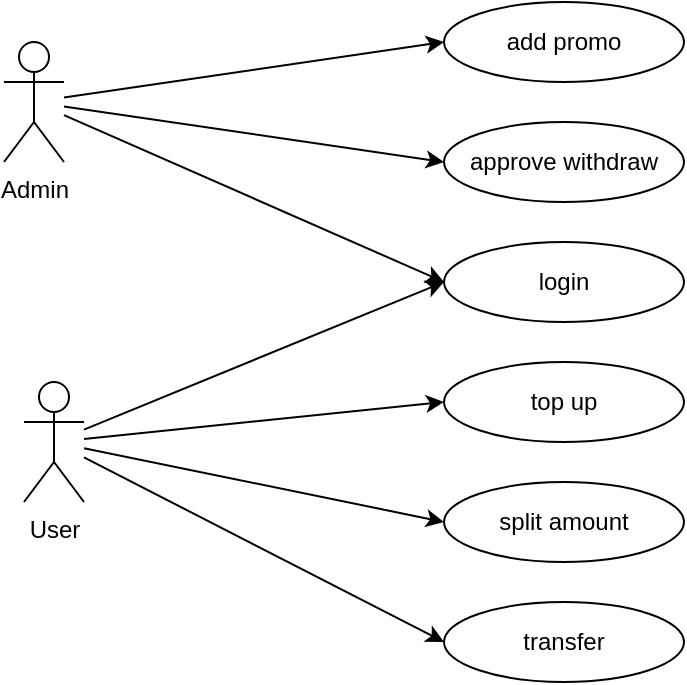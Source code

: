 <mxfile version="20.8.16" type="github">
  <diagram name="use case diagram" id="YVnNYpdFjV6ruI-kefn4">
    <mxGraphModel dx="1050" dy="577" grid="1" gridSize="10" guides="1" tooltips="1" connect="1" arrows="1" fold="1" page="1" pageScale="1" pageWidth="1169" pageHeight="827" math="0" shadow="0">
      <root>
        <mxCell id="0" />
        <mxCell id="1" parent="0" />
        <mxCell id="O74bDhjsWetpctK2Eii6-7" style="rounded=0;orthogonalLoop=1;jettySize=auto;html=1;entryX=0;entryY=0.5;entryDx=0;entryDy=0;" edge="1" parent="1" source="O74bDhjsWetpctK2Eii6-1" target="O74bDhjsWetpctK2Eii6-2">
          <mxGeometry relative="1" as="geometry" />
        </mxCell>
        <mxCell id="O74bDhjsWetpctK2Eii6-8" style="edgeStyle=none;rounded=0;orthogonalLoop=1;jettySize=auto;html=1;entryX=0;entryY=0.5;entryDx=0;entryDy=0;" edge="1" parent="1" source="O74bDhjsWetpctK2Eii6-1" target="O74bDhjsWetpctK2Eii6-3">
          <mxGeometry relative="1" as="geometry" />
        </mxCell>
        <mxCell id="O74bDhjsWetpctK2Eii6-9" style="edgeStyle=none;rounded=0;orthogonalLoop=1;jettySize=auto;html=1;entryX=0;entryY=0.5;entryDx=0;entryDy=0;" edge="1" parent="1" source="O74bDhjsWetpctK2Eii6-1" target="O74bDhjsWetpctK2Eii6-4">
          <mxGeometry relative="1" as="geometry" />
        </mxCell>
        <mxCell id="O74bDhjsWetpctK2Eii6-10" style="edgeStyle=none;rounded=0;orthogonalLoop=1;jettySize=auto;html=1;entryX=0;entryY=0.5;entryDx=0;entryDy=0;" edge="1" parent="1" source="O74bDhjsWetpctK2Eii6-1" target="O74bDhjsWetpctK2Eii6-5">
          <mxGeometry relative="1" as="geometry" />
        </mxCell>
        <mxCell id="O74bDhjsWetpctK2Eii6-1" value="User" style="shape=umlActor;verticalLabelPosition=bottom;verticalAlign=top;html=1;outlineConnect=0;" vertex="1" parent="1">
          <mxGeometry x="70" y="270" width="30" height="60" as="geometry" />
        </mxCell>
        <mxCell id="O74bDhjsWetpctK2Eii6-2" value="&lt;div&gt;login&lt;/div&gt;" style="ellipse;whiteSpace=wrap;html=1;" vertex="1" parent="1">
          <mxGeometry x="280" y="200" width="120" height="40" as="geometry" />
        </mxCell>
        <mxCell id="O74bDhjsWetpctK2Eii6-3" value="top up" style="ellipse;whiteSpace=wrap;html=1;" vertex="1" parent="1">
          <mxGeometry x="280" y="260" width="120" height="40" as="geometry" />
        </mxCell>
        <mxCell id="O74bDhjsWetpctK2Eii6-4" value="split amount" style="ellipse;whiteSpace=wrap;html=1;" vertex="1" parent="1">
          <mxGeometry x="280" y="320" width="120" height="40" as="geometry" />
        </mxCell>
        <mxCell id="O74bDhjsWetpctK2Eii6-5" value="transfer" style="ellipse;whiteSpace=wrap;html=1;" vertex="1" parent="1">
          <mxGeometry x="280" y="380" width="120" height="40" as="geometry" />
        </mxCell>
        <mxCell id="O74bDhjsWetpctK2Eii6-13" style="edgeStyle=none;rounded=0;orthogonalLoop=1;jettySize=auto;html=1;entryX=0;entryY=0.5;entryDx=0;entryDy=0;" edge="1" parent="1" source="O74bDhjsWetpctK2Eii6-6" target="O74bDhjsWetpctK2Eii6-11">
          <mxGeometry relative="1" as="geometry" />
        </mxCell>
        <mxCell id="O74bDhjsWetpctK2Eii6-14" style="edgeStyle=none;rounded=0;orthogonalLoop=1;jettySize=auto;html=1;entryX=0;entryY=0.5;entryDx=0;entryDy=0;" edge="1" parent="1" source="O74bDhjsWetpctK2Eii6-6" target="O74bDhjsWetpctK2Eii6-12">
          <mxGeometry relative="1" as="geometry" />
        </mxCell>
        <mxCell id="O74bDhjsWetpctK2Eii6-15" style="edgeStyle=none;rounded=0;orthogonalLoop=1;jettySize=auto;html=1;entryX=0;entryY=0.5;entryDx=0;entryDy=0;" edge="1" parent="1" source="O74bDhjsWetpctK2Eii6-6" target="O74bDhjsWetpctK2Eii6-2">
          <mxGeometry relative="1" as="geometry" />
        </mxCell>
        <mxCell id="O74bDhjsWetpctK2Eii6-6" value="&lt;div&gt;Admin&lt;/div&gt;" style="shape=umlActor;verticalLabelPosition=bottom;verticalAlign=top;html=1;outlineConnect=0;" vertex="1" parent="1">
          <mxGeometry x="60" y="100" width="30" height="60" as="geometry" />
        </mxCell>
        <mxCell id="O74bDhjsWetpctK2Eii6-11" value="add promo" style="ellipse;whiteSpace=wrap;html=1;" vertex="1" parent="1">
          <mxGeometry x="280" y="80" width="120" height="40" as="geometry" />
        </mxCell>
        <mxCell id="O74bDhjsWetpctK2Eii6-12" value="approve withdraw" style="ellipse;whiteSpace=wrap;html=1;" vertex="1" parent="1">
          <mxGeometry x="280" y="140" width="120" height="40" as="geometry" />
        </mxCell>
      </root>
    </mxGraphModel>
  </diagram>
</mxfile>
